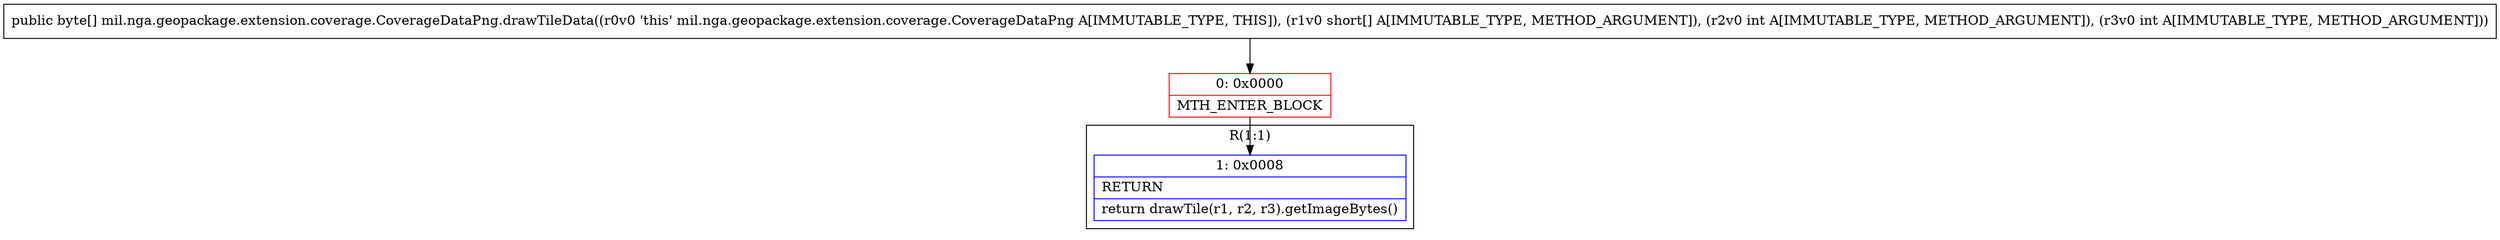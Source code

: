 digraph "CFG formil.nga.geopackage.extension.coverage.CoverageDataPng.drawTileData([SII)[B" {
subgraph cluster_Region_521119738 {
label = "R(1:1)";
node [shape=record,color=blue];
Node_1 [shape=record,label="{1\:\ 0x0008|RETURN\l|return drawTile(r1, r2, r3).getImageBytes()\l}"];
}
Node_0 [shape=record,color=red,label="{0\:\ 0x0000|MTH_ENTER_BLOCK\l}"];
MethodNode[shape=record,label="{public byte[] mil.nga.geopackage.extension.coverage.CoverageDataPng.drawTileData((r0v0 'this' mil.nga.geopackage.extension.coverage.CoverageDataPng A[IMMUTABLE_TYPE, THIS]), (r1v0 short[] A[IMMUTABLE_TYPE, METHOD_ARGUMENT]), (r2v0 int A[IMMUTABLE_TYPE, METHOD_ARGUMENT]), (r3v0 int A[IMMUTABLE_TYPE, METHOD_ARGUMENT])) }"];
MethodNode -> Node_0;
Node_0 -> Node_1;
}

